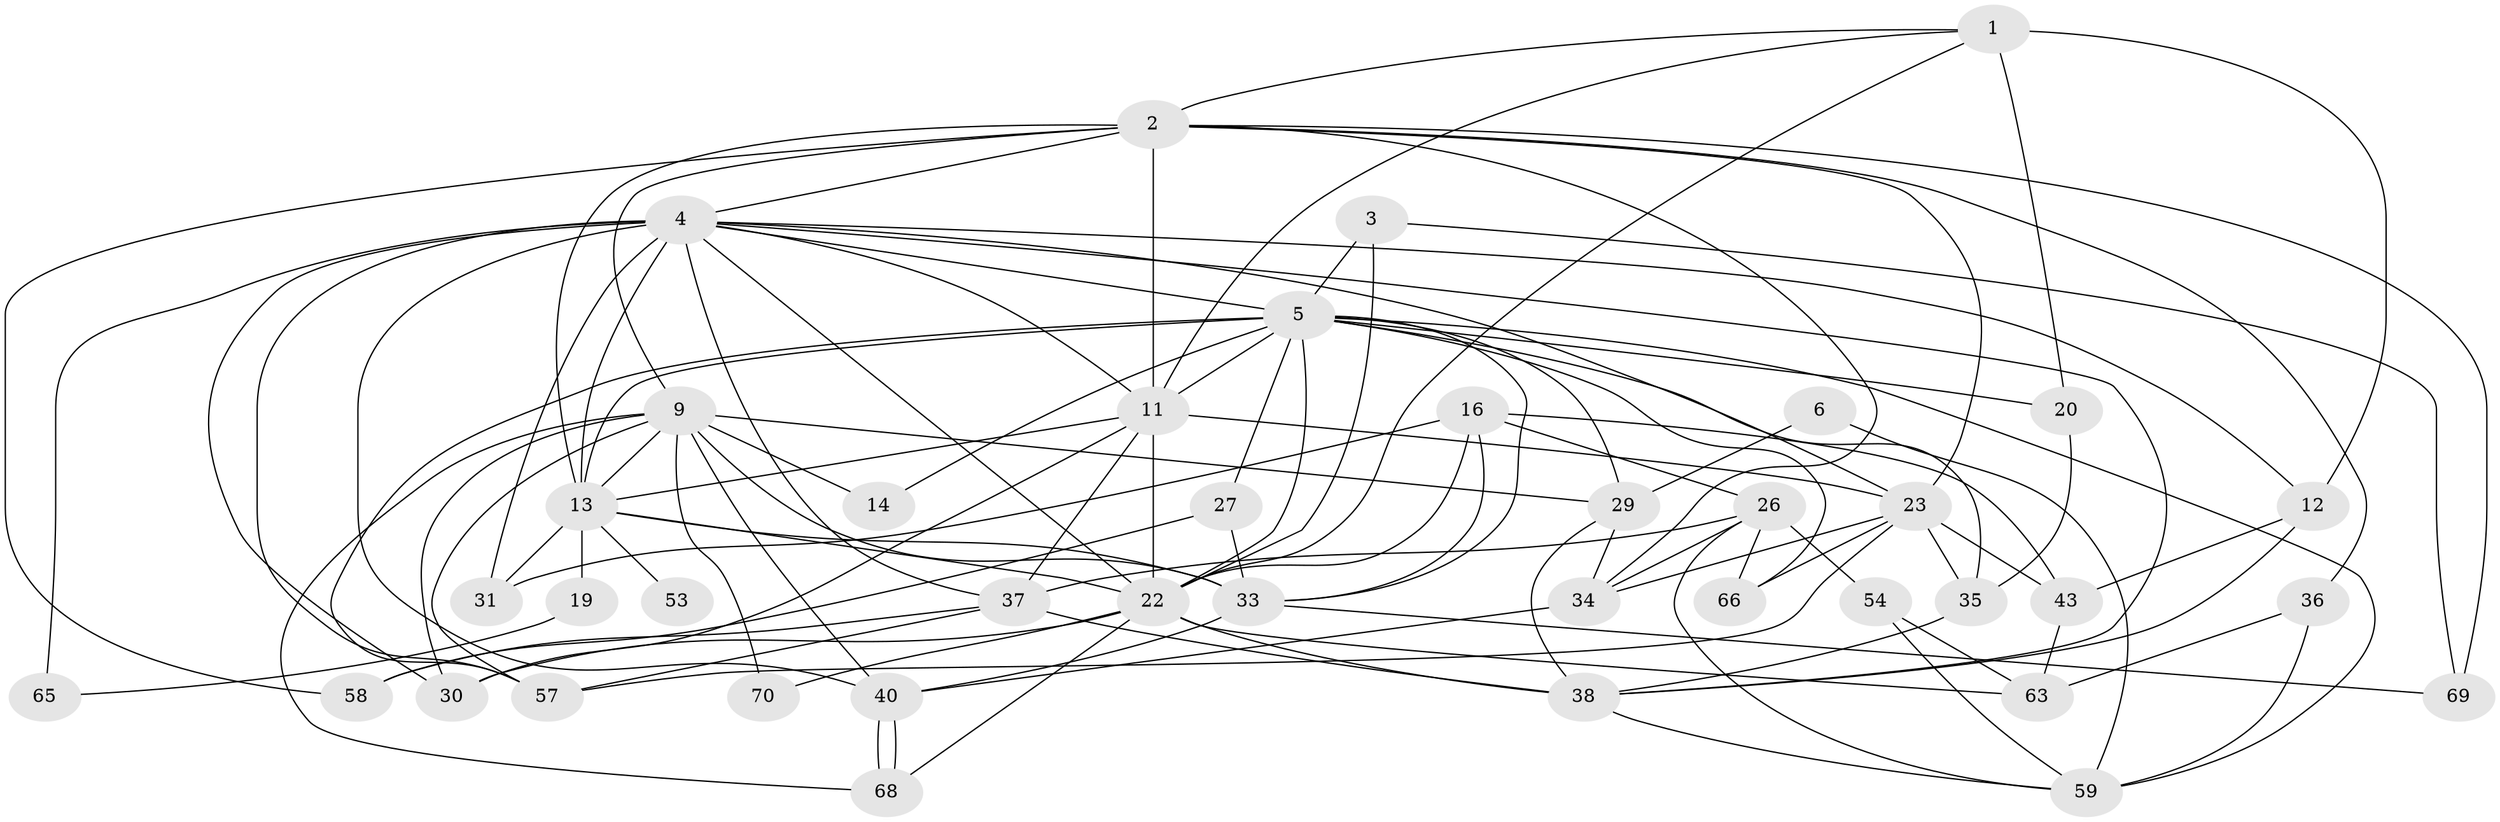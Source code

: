 // original degree distribution, {5: 0.1375, 3: 0.325, 7: 0.0375, 4: 0.275, 2: 0.1125, 6: 0.075, 8: 0.0375}
// Generated by graph-tools (version 1.1) at 2025/15/03/09/25 04:15:07]
// undirected, 40 vertices, 106 edges
graph export_dot {
graph [start="1"]
  node [color=gray90,style=filled];
  1;
  2 [super="+7"];
  3;
  4 [super="+39+8+73"];
  5 [super="+17+10"];
  6;
  9 [super="+51"];
  11 [super="+72+67"];
  12;
  13 [super="+28"];
  14;
  16;
  19;
  20 [super="+61"];
  22 [super="+42+41+47"];
  23 [super="+45"];
  26 [super="+55"];
  27;
  29 [super="+32"];
  30 [super="+74"];
  31;
  33 [super="+60"];
  34 [super="+77"];
  35;
  36;
  37 [super="+79"];
  38 [super="+52"];
  40 [super="+48"];
  43;
  53;
  54;
  57;
  58;
  59;
  63 [super="+78"];
  65;
  66;
  68;
  69;
  70;
  1 -- 12;
  1 -- 20;
  1 -- 11;
  1 -- 22;
  1 -- 2;
  2 -- 69;
  2 -- 13 [weight=2];
  2 -- 34;
  2 -- 4;
  2 -- 36;
  2 -- 9;
  2 -- 11 [weight=2];
  2 -- 23;
  2 -- 58;
  3 -- 69;
  3 -- 5;
  3 -- 22;
  4 -- 40 [weight=3];
  4 -- 65 [weight=2];
  4 -- 23 [weight=2];
  4 -- 57;
  4 -- 30;
  4 -- 31;
  4 -- 5;
  4 -- 38;
  4 -- 11;
  4 -- 12;
  4 -- 13;
  4 -- 37;
  4 -- 22;
  5 -- 35;
  5 -- 14;
  5 -- 33;
  5 -- 59;
  5 -- 11;
  5 -- 66;
  5 -- 20;
  5 -- 57;
  5 -- 27;
  5 -- 29 [weight=2];
  5 -- 22;
  5 -- 13;
  6 -- 59;
  6 -- 29;
  9 -- 70;
  9 -- 29;
  9 -- 30;
  9 -- 33;
  9 -- 68;
  9 -- 14;
  9 -- 57;
  9 -- 40;
  9 -- 13;
  11 -- 37;
  11 -- 23 [weight=2];
  11 -- 30;
  11 -- 22 [weight=2];
  11 -- 13;
  12 -- 43;
  12 -- 38 [weight=2];
  13 -- 53 [weight=2];
  13 -- 33;
  13 -- 19;
  13 -- 31;
  13 -- 22;
  16 -- 31;
  16 -- 43;
  16 -- 26;
  16 -- 33;
  16 -- 22;
  19 -- 65;
  20 -- 35;
  22 -- 68;
  22 -- 70;
  22 -- 38;
  22 -- 30;
  22 -- 63;
  23 -- 43;
  23 -- 35;
  23 -- 34;
  23 -- 66;
  23 -- 57;
  26 -- 66;
  26 -- 37;
  26 -- 34;
  26 -- 54;
  26 -- 59;
  27 -- 58;
  27 -- 33;
  29 -- 34;
  29 -- 38;
  33 -- 69;
  33 -- 40;
  34 -- 40;
  35 -- 38;
  36 -- 59;
  36 -- 63;
  37 -- 38;
  37 -- 58;
  37 -- 57;
  38 -- 59;
  40 -- 68;
  40 -- 68;
  43 -- 63;
  54 -- 63;
  54 -- 59;
}

